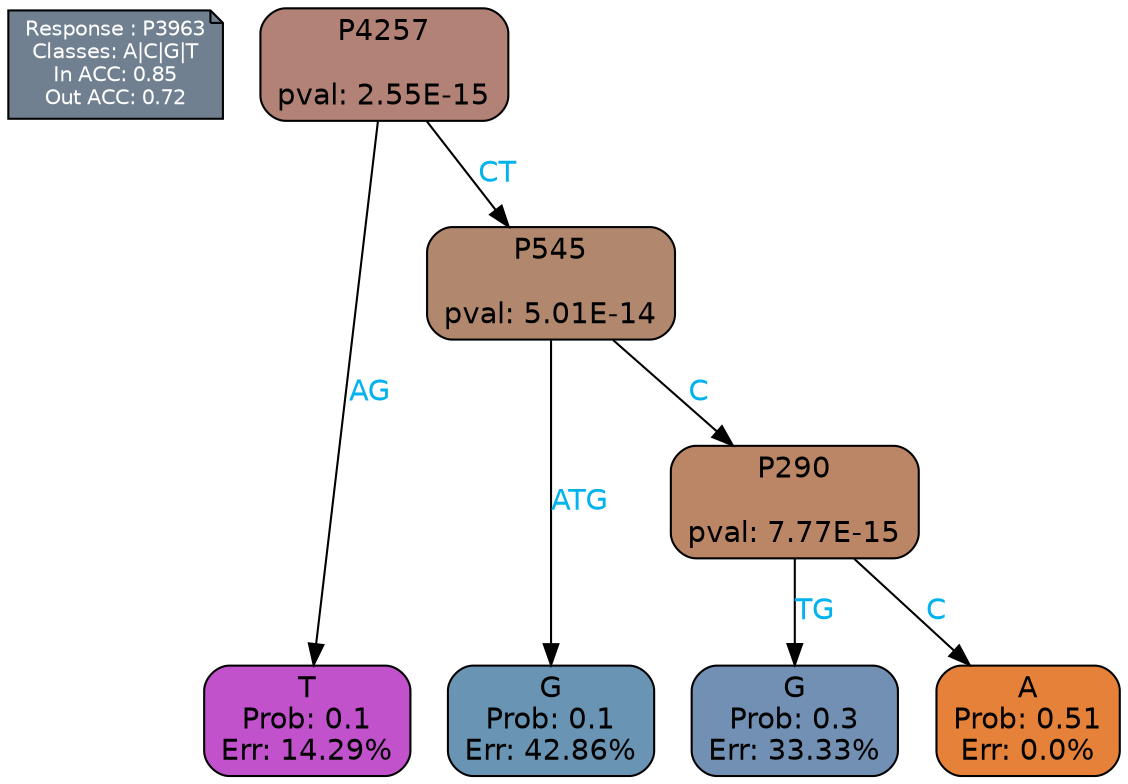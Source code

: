 digraph Tree {
node [shape=box, style="filled, rounded", color="black", fontname=helvetica] ;
graph [ranksep=equally, splines=polylines, bgcolor=transparent, dpi=600] ;
edge [fontname=helvetica] ;
LEGEND [label="Response : P3963
Classes: A|C|G|T
In ACC: 0.85
Out ACC: 0.72
",shape=note,align=left,style=filled,fillcolor="slategray",fontcolor="white",fontsize=10];1 [label="P4257

pval: 2.55E-15", fillcolor="#b38277"] ;
2 [label="T
Prob: 0.1
Err: 14.29%", fillcolor="#c251cc"] ;
3 [label="P545

pval: 5.01E-14", fillcolor="#b1886e"] ;
4 [label="G
Prob: 0.1
Err: 42.86%", fillcolor="#6a94b3"] ;
5 [label="P290

pval: 7.77E-15", fillcolor="#ba8666"] ;
6 [label="G
Prob: 0.3
Err: 33.33%", fillcolor="#7190b3"] ;
7 [label="A
Prob: 0.51
Err: 0.0%", fillcolor="#e58139"] ;
1 -> 2 [label="AG",fontcolor=deepskyblue2] ;
1 -> 3 [label="CT",fontcolor=deepskyblue2] ;
3 -> 4 [label="ATG",fontcolor=deepskyblue2] ;
3 -> 5 [label="C",fontcolor=deepskyblue2] ;
5 -> 6 [label="TG",fontcolor=deepskyblue2] ;
5 -> 7 [label="C",fontcolor=deepskyblue2] ;
{rank = same; 2;4;6;7;}{rank = same; LEGEND;1;}}